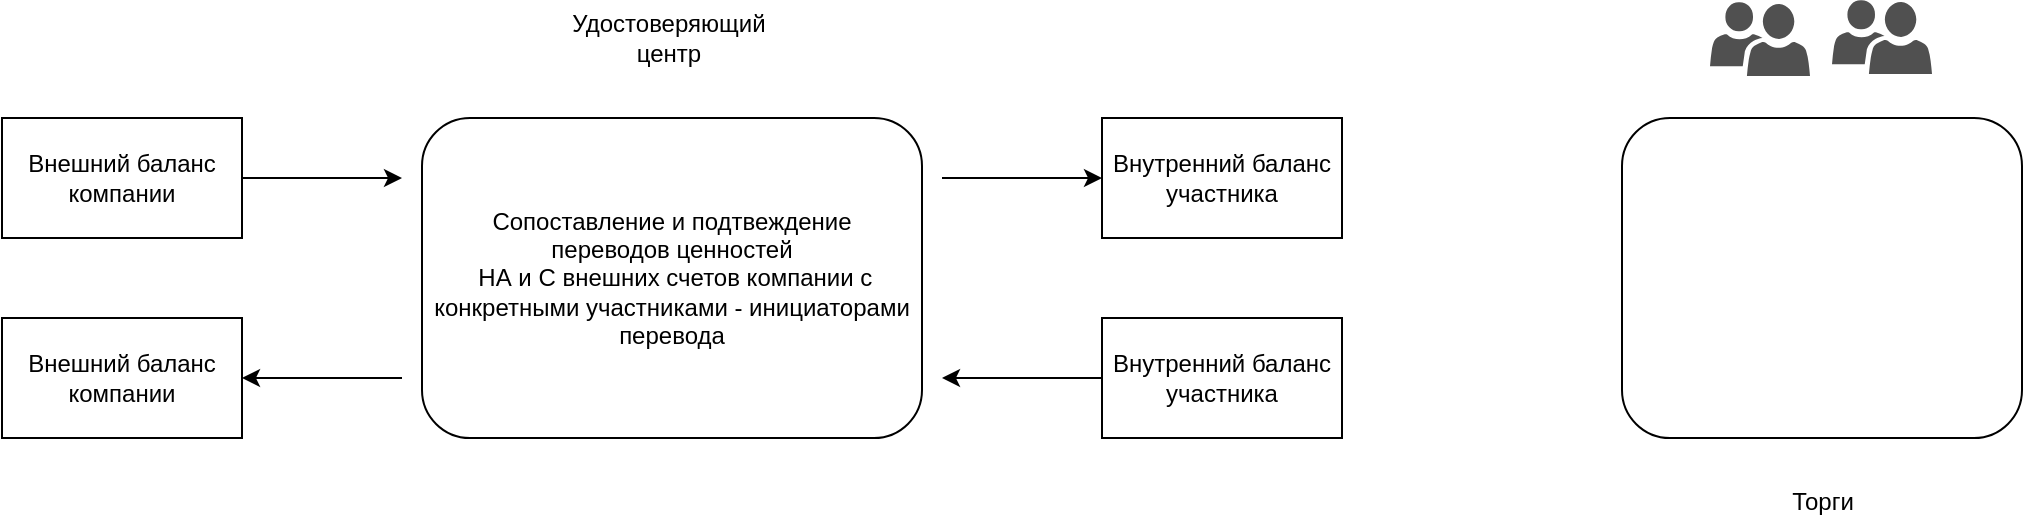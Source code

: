 <mxfile version="10.5.4" type="device"><diagram id="pj_zNcY5a-y8dbMOwdb_" name="Страница 1"><mxGraphModel dx="1594" dy="973" grid="1" gridSize="10" guides="1" tooltips="1" connect="1" arrows="1" fold="1" page="1" pageScale="1" pageWidth="827" pageHeight="1169" math="0" shadow="0"><root><mxCell id="0"/><mxCell id="1" parent="0"/><mxCell id="7aQP2uyrHXjXuRIYMTfQ-2" value="Сопоставление и подтвеждение &lt;br&gt;переводов ценностей&lt;br&gt;&amp;nbsp;НА и С внешних счетов компании с конкретными участниками - инициаторами перевода" style="rounded=1;whiteSpace=wrap;html=1;" vertex="1" parent="1"><mxGeometry x="290" y="190" width="250" height="160" as="geometry"/></mxCell><mxCell id="7aQP2uyrHXjXuRIYMTfQ-8" style="edgeStyle=orthogonalEdgeStyle;rounded=0;orthogonalLoop=1;jettySize=auto;html=1;exitX=1;exitY=0.5;exitDx=0;exitDy=0;" edge="1" parent="1" source="7aQP2uyrHXjXuRIYMTfQ-3"><mxGeometry relative="1" as="geometry"><mxPoint x="280" y="220" as="targetPoint"/></mxGeometry></mxCell><mxCell id="7aQP2uyrHXjXuRIYMTfQ-3" value="Внешний баланс&lt;br&gt;компании&lt;br&gt;" style="rounded=0;whiteSpace=wrap;html=1;" vertex="1" parent="1"><mxGeometry x="80" y="190" width="120" height="60" as="geometry"/></mxCell><mxCell id="7aQP2uyrHXjXuRIYMTfQ-12" style="edgeStyle=orthogonalEdgeStyle;rounded=0;orthogonalLoop=1;jettySize=auto;html=1;exitX=1;exitY=0.5;exitDx=0;exitDy=0;startArrow=classic;startFill=1;endArrow=none;endFill=0;" edge="1" parent="1" source="7aQP2uyrHXjXuRIYMTfQ-4"><mxGeometry relative="1" as="geometry"><mxPoint x="280" y="320" as="targetPoint"/></mxGeometry></mxCell><mxCell id="7aQP2uyrHXjXuRIYMTfQ-4" value="&lt;span&gt;Внешний баланс&lt;/span&gt;&lt;br&gt;&lt;span&gt;компании&lt;/span&gt;" style="rounded=0;whiteSpace=wrap;html=1;" vertex="1" parent="1"><mxGeometry x="80" y="290" width="120" height="60" as="geometry"/></mxCell><mxCell id="7aQP2uyrHXjXuRIYMTfQ-10" style="edgeStyle=orthogonalEdgeStyle;rounded=0;orthogonalLoop=1;jettySize=auto;html=1;exitX=0;exitY=0.5;exitDx=0;exitDy=0;endArrow=none;endFill=0;startArrow=classic;startFill=1;" edge="1" parent="1" source="7aQP2uyrHXjXuRIYMTfQ-5"><mxGeometry relative="1" as="geometry"><mxPoint x="550" y="220" as="targetPoint"/></mxGeometry></mxCell><mxCell id="7aQP2uyrHXjXuRIYMTfQ-5" value="Внутренний баланс&lt;br&gt;участника&lt;br&gt;" style="rounded=0;whiteSpace=wrap;html=1;" vertex="1" parent="1"><mxGeometry x="630" y="190" width="120" height="60" as="geometry"/></mxCell><mxCell id="7aQP2uyrHXjXuRIYMTfQ-14" style="edgeStyle=orthogonalEdgeStyle;rounded=0;orthogonalLoop=1;jettySize=auto;html=1;exitX=0;exitY=0.5;exitDx=0;exitDy=0;startArrow=none;startFill=0;endArrow=classic;endFill=1;" edge="1" parent="1" source="7aQP2uyrHXjXuRIYMTfQ-6"><mxGeometry relative="1" as="geometry"><mxPoint x="550" y="320" as="targetPoint"/></mxGeometry></mxCell><mxCell id="7aQP2uyrHXjXuRIYMTfQ-6" value="&lt;span&gt;Внутренний баланс&lt;/span&gt;&lt;br&gt;&lt;span&gt;участника&lt;/span&gt;" style="rounded=0;whiteSpace=wrap;html=1;" vertex="1" parent="1"><mxGeometry x="630" y="290" width="120" height="60" as="geometry"/></mxCell><mxCell id="7aQP2uyrHXjXuRIYMTfQ-15" value="Удостоверяющий центр" style="text;html=1;strokeColor=none;fillColor=none;align=center;verticalAlign=middle;whiteSpace=wrap;rounded=0;" vertex="1" parent="1"><mxGeometry x="361.5" y="140" width="103" height="20" as="geometry"/></mxCell><mxCell id="7aQP2uyrHXjXuRIYMTfQ-18" value="" style="rounded=1;whiteSpace=wrap;html=1;" vertex="1" parent="1"><mxGeometry x="890" y="190" width="200" height="160" as="geometry"/></mxCell><mxCell id="7aQP2uyrHXjXuRIYMTfQ-27" value="Торги" style="text;html=1;resizable=0;points=[];autosize=1;align=center;verticalAlign=top;spacingTop=-4;" vertex="1" parent="1"><mxGeometry x="965" y="372" width="50" height="20" as="geometry"/></mxCell><mxCell id="7aQP2uyrHXjXuRIYMTfQ-28" value="" style="shadow=0;dashed=0;html=1;strokeColor=none;labelPosition=center;verticalLabelPosition=bottom;verticalAlign=top;align=center;shape=mxgraph.mscae.intune.user_group;fillColor=#505050;" vertex="1" parent="1"><mxGeometry x="934" y="132" width="50" height="37" as="geometry"/></mxCell><mxCell id="7aQP2uyrHXjXuRIYMTfQ-30" value="" style="shadow=0;dashed=0;html=1;strokeColor=none;labelPosition=center;verticalLabelPosition=bottom;verticalAlign=top;align=center;shape=mxgraph.mscae.intune.user_group;fillColor=#505050;" vertex="1" parent="1"><mxGeometry x="995" y="131" width="50" height="37" as="geometry"/></mxCell></root></mxGraphModel></diagram></mxfile>